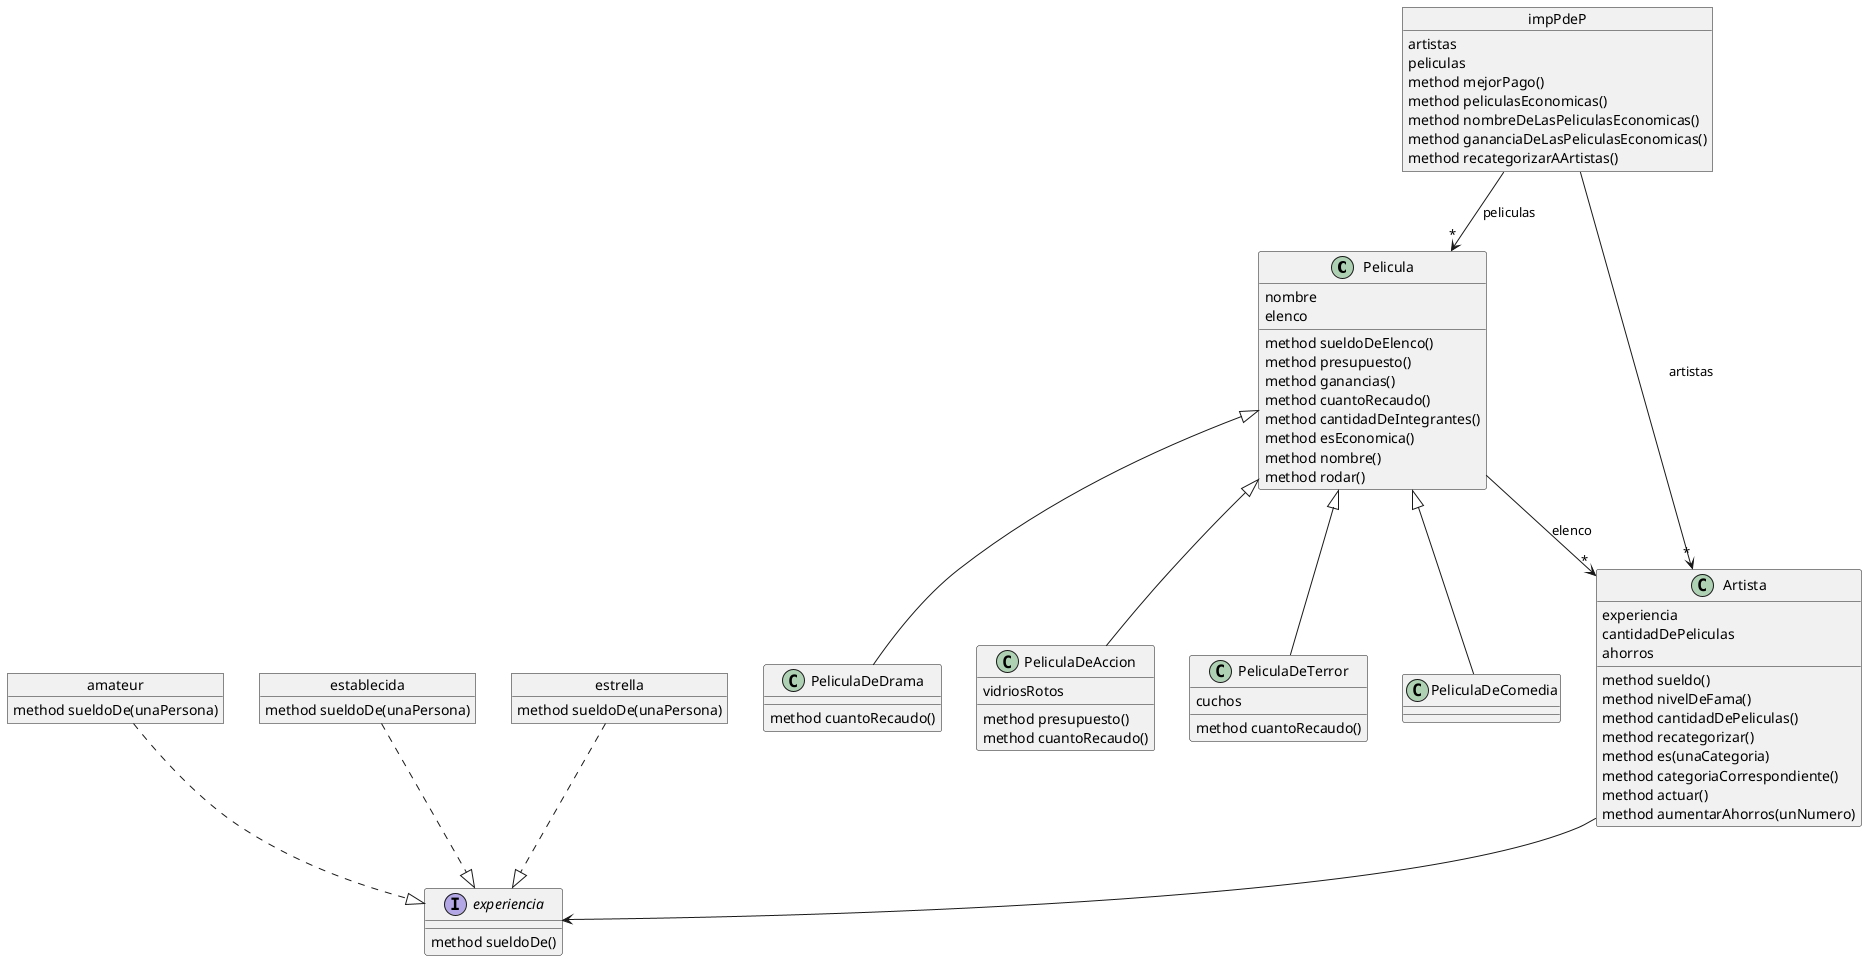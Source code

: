 @startuml

class Pelicula{
    nombre
    elenco

    method sueldoDeElenco() 
    method presupuesto()
    method ganancias() 
    method cuantoRecaudo() 
    method cantidadDeIntegrantes()
    method esEconomica()
    method nombre()
    method rodar()
}

class PeliculaDeDrama extends Pelicula{

    method cuantoRecaudo()
}
class PeliculaDeAccion extends Pelicula{
    vidriosRotos

    method presupuesto()
    method cuantoRecaudo()
}


class PeliculaDeTerror extends Pelicula{
    cuchos

    method cuantoRecaudo() 
}

class PeliculaDeComedia extends Pelicula{
}

class Artista{
    experiencia
    cantidadDePeliculas
    ahorros

    method sueldo()
    method nivelDeFama()
    method cantidadDePeliculas()
    method recategorizar()
    method es(unaCategoria)
    method categoriaCorrespondiente()
    method actuar()
    method aumentarAhorros(unNumero)
}

interface experiencia{
    method sueldoDe()
}

object amateur{
    method sueldoDe(unaPersona)
}

object establecida{
    method sueldoDe(unaPersona)
}

object estrella{
    method sueldoDe(unaPersona)
}

object impPdeP{
    artistas 
    peliculas

    method mejorPago()
    method peliculasEconomicas()
    method nombreDeLasPeliculasEconomicas()
    method gananciaDeLasPeliculasEconomicas()
    method recategorizarAArtistas()
}

impPdeP-->"*" Artista : artistas
impPdeP-->"*" Pelicula : peliculas
Artista --> experiencia
amateur ..|> experiencia
establecida ..|> experiencia
estrella ..|> experiencia
Pelicula --> "*" Artista : elenco

@enduml